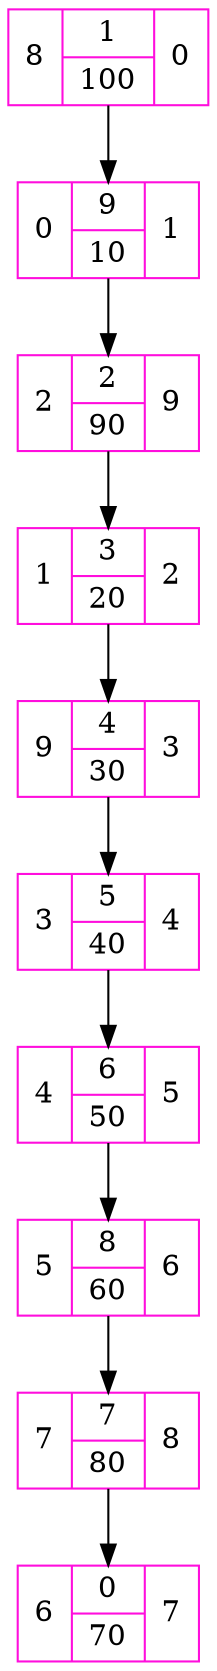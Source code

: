digraph graphname {node0 [shape="record",color="#FF0EDD",label="8|{1|100}|0"]
node1 [shape="record",color="#FF0EDD",label="0|{9|10}|1"]
node0->node1
node1 [shape="record",color="#FF0EDD",label="0|{9|10}|1"]
node9 [shape="record",color="#FF0EDD",label="2|{2|90}|9"]
node1->node9
node9 [shape="record",color="#FF0EDD",label="2|{2|90}|9"]
node2 [shape="record",color="#FF0EDD",label="1|{3|20}|2"]
node9->node2
node2 [shape="record",color="#FF0EDD",label="1|{3|20}|2"]
node3 [shape="record",color="#FF0EDD",label="9|{4|30}|3"]
node2->node3
node3 [shape="record",color="#FF0EDD",label="9|{4|30}|3"]
node4 [shape="record",color="#FF0EDD",label="3|{5|40}|4"]
node3->node4
node4 [shape="record",color="#FF0EDD",label="3|{5|40}|4"]
node5 [shape="record",color="#FF0EDD",label="4|{6|50}|5"]
node4->node5
node5 [shape="record",color="#FF0EDD",label="4|{6|50}|5"]
node6 [shape="record",color="#FF0EDD",label="5|{8|60}|6"]
node5->node6
node6 [shape="record",color="#FF0EDD",label="5|{8|60}|6"]
node8 [shape="record",color="#FF0EDD",label="7|{7|80}|8"]
node6->node8
node8 [shape="record",color="#FF0EDD",label="7|{7|80}|8"]
node7 [shape="record",color="#FF0EDD",label="6|{0|70}|7"]
node8->node7
}
